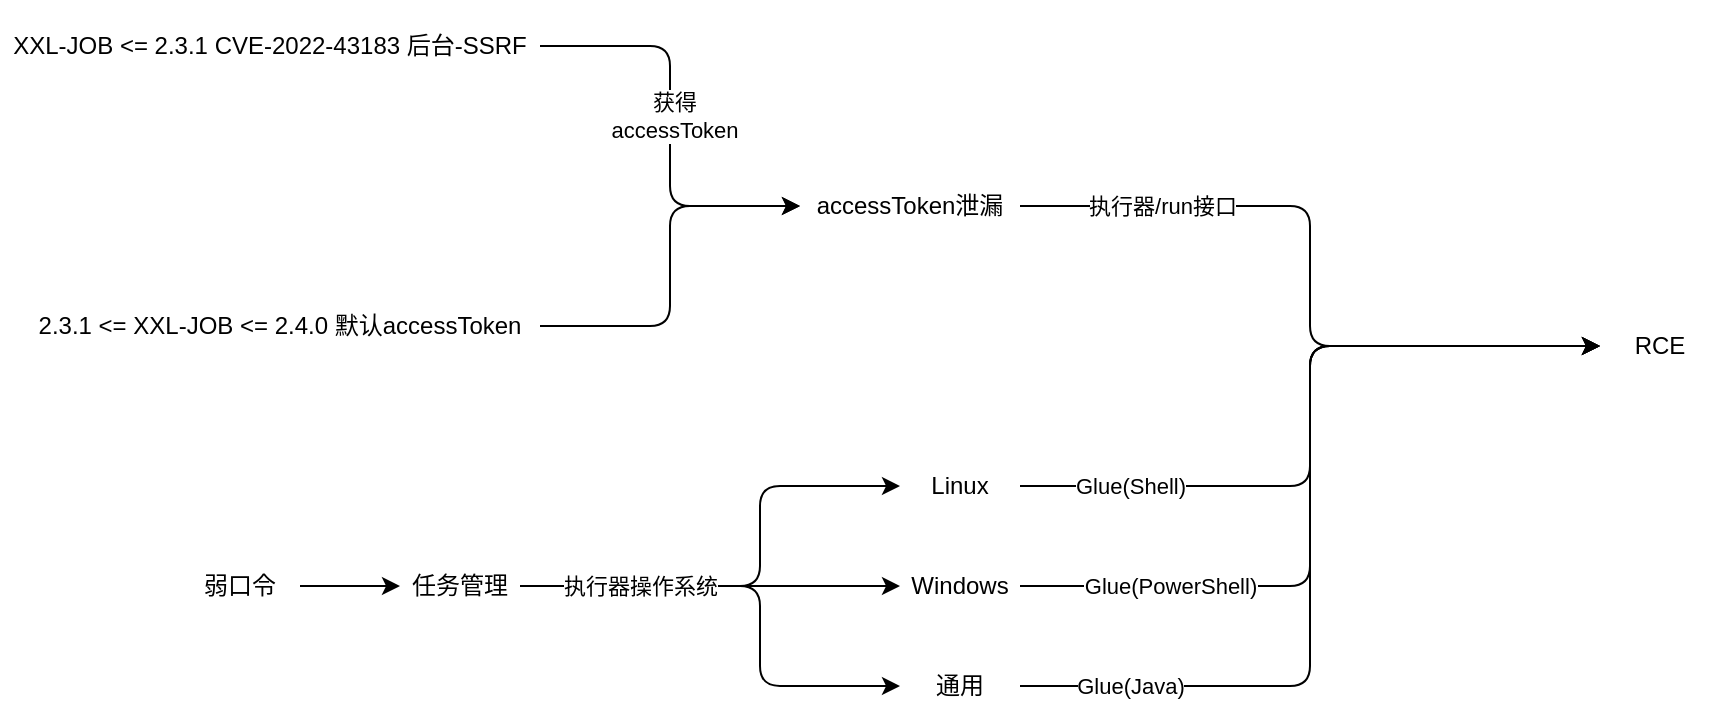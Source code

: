 <mxfile version="24.6.4" type="github">
  <diagram name="第 1 页" id="z8LpnkrI3zzWshshkYRW">
    <mxGraphModel dx="1022" dy="603" grid="1" gridSize="10" guides="1" tooltips="1" connect="1" arrows="1" fold="1" page="1" pageScale="1" pageWidth="2339" pageHeight="3300" math="0" shadow="0">
      <root>
        <mxCell id="0" />
        <mxCell id="1" parent="0" />
        <mxCell id="DTFOu9crb29b5wVysnzj-45" style="edgeStyle=elbowEdgeStyle;shape=connector;rounded=1;orthogonalLoop=1;jettySize=auto;html=1;exitX=1;exitY=0.5;exitDx=0;exitDy=0;strokeColor=default;align=center;verticalAlign=middle;fontFamily=Helvetica;fontSize=11;fontColor=default;labelBackgroundColor=default;endArrow=classic;entryX=0;entryY=0.5;entryDx=0;entryDy=0;" edge="1" parent="1" source="DTFOu9crb29b5wVysnzj-3" target="DTFOu9crb29b5wVysnzj-8">
          <mxGeometry relative="1" as="geometry">
            <mxPoint x="650" y="820" as="targetPoint" />
          </mxGeometry>
        </mxCell>
        <mxCell id="DTFOu9crb29b5wVysnzj-3" value="2.3.1 &amp;lt;= XXL-JOB &amp;lt;= 2.4.0 默认accessToken" style="text;strokeColor=none;align=center;fillColor=none;html=1;verticalAlign=middle;whiteSpace=wrap;rounded=0;" vertex="1" parent="1">
          <mxGeometry x="260" y="910" width="260" height="30" as="geometry" />
        </mxCell>
        <mxCell id="DTFOu9crb29b5wVysnzj-4" value="RCE" style="text;strokeColor=none;align=center;fillColor=none;html=1;verticalAlign=middle;whiteSpace=wrap;rounded=0;" vertex="1" parent="1">
          <mxGeometry x="1050" y="920" width="60" height="30" as="geometry" />
        </mxCell>
        <mxCell id="DTFOu9crb29b5wVysnzj-12" style="edgeStyle=elbowEdgeStyle;rounded=1;orthogonalLoop=1;jettySize=auto;html=1;exitX=1;exitY=0.5;exitDx=0;exitDy=0;entryX=0;entryY=0.5;entryDx=0;entryDy=0;curved=0;" edge="1" parent="1" source="DTFOu9crb29b5wVysnzj-8" target="DTFOu9crb29b5wVysnzj-4">
          <mxGeometry relative="1" as="geometry" />
        </mxCell>
        <mxCell id="DTFOu9crb29b5wVysnzj-16" value="执行器/run接口" style="edgeLabel;html=1;align=center;verticalAlign=middle;resizable=0;points=[];" vertex="1" connectable="0" parent="DTFOu9crb29b5wVysnzj-12">
          <mxGeometry x="-0.647" y="3" relative="1" as="geometry">
            <mxPoint x="7" y="3" as="offset" />
          </mxGeometry>
        </mxCell>
        <mxCell id="DTFOu9crb29b5wVysnzj-8" value="accessToken泄漏" style="text;strokeColor=none;align=center;fillColor=none;html=1;verticalAlign=middle;whiteSpace=wrap;rounded=0;" vertex="1" parent="1">
          <mxGeometry x="650" y="850" width="110" height="30" as="geometry" />
        </mxCell>
        <mxCell id="DTFOu9crb29b5wVysnzj-24" style="edgeStyle=elbowEdgeStyle;rounded=1;orthogonalLoop=1;jettySize=auto;html=1;exitX=1;exitY=0.5;exitDx=0;exitDy=0;entryX=0;entryY=0.5;entryDx=0;entryDy=0;" edge="1" parent="1" source="DTFOu9crb29b5wVysnzj-13" target="DTFOu9crb29b5wVysnzj-23">
          <mxGeometry relative="1" as="geometry" />
        </mxCell>
        <mxCell id="DTFOu9crb29b5wVysnzj-13" value="弱口令" style="text;strokeColor=none;align=center;fillColor=none;html=1;verticalAlign=middle;whiteSpace=wrap;rounded=0;" vertex="1" parent="1">
          <mxGeometry x="340" y="1040" width="60" height="30" as="geometry" />
        </mxCell>
        <mxCell id="DTFOu9crb29b5wVysnzj-29" style="edgeStyle=elbowEdgeStyle;rounded=1;orthogonalLoop=1;jettySize=auto;html=1;exitX=1;exitY=0.5;exitDx=0;exitDy=0;entryX=0;entryY=0.5;entryDx=0;entryDy=0;curved=0;" edge="1" parent="1" source="DTFOu9crb29b5wVysnzj-23" target="DTFOu9crb29b5wVysnzj-26">
          <mxGeometry relative="1" as="geometry" />
        </mxCell>
        <mxCell id="DTFOu9crb29b5wVysnzj-30" style="edgeStyle=elbowEdgeStyle;rounded=1;orthogonalLoop=1;jettySize=auto;html=1;exitX=1;exitY=0.5;exitDx=0;exitDy=0;entryX=0;entryY=0.5;entryDx=0;entryDy=0;curved=0;" edge="1" parent="1" source="DTFOu9crb29b5wVysnzj-23" target="DTFOu9crb29b5wVysnzj-25">
          <mxGeometry relative="1" as="geometry">
            <Array as="points">
              <mxPoint x="630" y="1080" />
            </Array>
          </mxGeometry>
        </mxCell>
        <mxCell id="DTFOu9crb29b5wVysnzj-31" style="edgeStyle=elbowEdgeStyle;rounded=1;orthogonalLoop=1;jettySize=auto;html=1;exitX=1;exitY=0.5;exitDx=0;exitDy=0;entryX=0;entryY=0.5;entryDx=0;entryDy=0;" edge="1" parent="1" source="DTFOu9crb29b5wVysnzj-23" target="DTFOu9crb29b5wVysnzj-27">
          <mxGeometry relative="1" as="geometry">
            <Array as="points">
              <mxPoint x="630" y="1030" />
            </Array>
          </mxGeometry>
        </mxCell>
        <mxCell id="DTFOu9crb29b5wVysnzj-38" value="执行器操作系统" style="edgeLabel;html=1;align=center;verticalAlign=middle;resizable=0;points=[];fontFamily=Helvetica;fontSize=11;fontColor=default;labelBackgroundColor=default;" vertex="1" connectable="0" parent="DTFOu9crb29b5wVysnzj-31">
          <mxGeometry x="-0.607" y="3" relative="1" as="geometry">
            <mxPoint x="13" y="3" as="offset" />
          </mxGeometry>
        </mxCell>
        <mxCell id="DTFOu9crb29b5wVysnzj-23" value="任务管理" style="text;strokeColor=none;align=center;fillColor=none;html=1;verticalAlign=middle;whiteSpace=wrap;rounded=0;" vertex="1" parent="1">
          <mxGeometry x="450" y="1040" width="60" height="30" as="geometry" />
        </mxCell>
        <mxCell id="DTFOu9crb29b5wVysnzj-34" style="edgeStyle=elbowEdgeStyle;rounded=1;orthogonalLoop=1;jettySize=auto;html=1;exitX=1;exitY=0.5;exitDx=0;exitDy=0;entryX=0;entryY=0.5;entryDx=0;entryDy=0;" edge="1" parent="1" source="DTFOu9crb29b5wVysnzj-25" target="DTFOu9crb29b5wVysnzj-4">
          <mxGeometry relative="1" as="geometry" />
        </mxCell>
        <mxCell id="DTFOu9crb29b5wVysnzj-37" value="Glue(Java)" style="edgeLabel;html=1;align=center;verticalAlign=middle;resizable=0;points=[];" vertex="1" connectable="0" parent="DTFOu9crb29b5wVysnzj-34">
          <mxGeometry x="-0.831" y="-2" relative="1" as="geometry">
            <mxPoint x="16" y="-2" as="offset" />
          </mxGeometry>
        </mxCell>
        <mxCell id="DTFOu9crb29b5wVysnzj-25" value="通用" style="text;strokeColor=none;align=center;fillColor=none;html=1;verticalAlign=middle;whiteSpace=wrap;rounded=0;" vertex="1" parent="1">
          <mxGeometry x="700" y="1090" width="60" height="30" as="geometry" />
        </mxCell>
        <mxCell id="DTFOu9crb29b5wVysnzj-33" style="edgeStyle=elbowEdgeStyle;rounded=1;orthogonalLoop=1;jettySize=auto;html=1;exitX=1;exitY=0.5;exitDx=0;exitDy=0;entryX=0;entryY=0.5;entryDx=0;entryDy=0;curved=0;" edge="1" parent="1" source="DTFOu9crb29b5wVysnzj-26" target="DTFOu9crb29b5wVysnzj-4">
          <mxGeometry relative="1" as="geometry" />
        </mxCell>
        <mxCell id="DTFOu9crb29b5wVysnzj-36" value="Glue(PowerShell)" style="edgeLabel;html=1;align=center;verticalAlign=middle;resizable=0;points=[];" vertex="1" connectable="0" parent="DTFOu9crb29b5wVysnzj-33">
          <mxGeometry x="-0.813" y="3" relative="1" as="geometry">
            <mxPoint x="36" y="3" as="offset" />
          </mxGeometry>
        </mxCell>
        <mxCell id="DTFOu9crb29b5wVysnzj-26" value="Windows" style="text;strokeColor=none;align=center;fillColor=none;html=1;verticalAlign=middle;whiteSpace=wrap;rounded=0;" vertex="1" parent="1">
          <mxGeometry x="700" y="1040" width="60" height="30" as="geometry" />
        </mxCell>
        <mxCell id="DTFOu9crb29b5wVysnzj-32" style="edgeStyle=elbowEdgeStyle;rounded=1;orthogonalLoop=1;jettySize=auto;html=1;exitX=1;exitY=0.5;exitDx=0;exitDy=0;entryX=0;entryY=0.5;entryDx=0;entryDy=0;" edge="1" parent="1" source="DTFOu9crb29b5wVysnzj-27" target="DTFOu9crb29b5wVysnzj-4">
          <mxGeometry relative="1" as="geometry" />
        </mxCell>
        <mxCell id="DTFOu9crb29b5wVysnzj-35" value="Glue(Shell)" style="edgeLabel;html=1;align=center;verticalAlign=middle;resizable=0;points=[];" vertex="1" connectable="0" parent="DTFOu9crb29b5wVysnzj-32">
          <mxGeometry x="-0.833" y="3" relative="1" as="geometry">
            <mxPoint x="25" y="3" as="offset" />
          </mxGeometry>
        </mxCell>
        <mxCell id="DTFOu9crb29b5wVysnzj-27" value="Linux" style="text;strokeColor=none;align=center;fillColor=none;html=1;verticalAlign=middle;whiteSpace=wrap;rounded=0;" vertex="1" parent="1">
          <mxGeometry x="700" y="990" width="60" height="30" as="geometry" />
        </mxCell>
        <mxCell id="DTFOu9crb29b5wVysnzj-46" style="edgeStyle=elbowEdgeStyle;shape=connector;rounded=1;orthogonalLoop=1;jettySize=auto;html=1;exitX=1;exitY=0.5;exitDx=0;exitDy=0;entryX=0;entryY=0.5;entryDx=0;entryDy=0;strokeColor=default;align=center;verticalAlign=middle;fontFamily=Helvetica;fontSize=11;fontColor=default;labelBackgroundColor=default;endArrow=classic;" edge="1" parent="1" source="DTFOu9crb29b5wVysnzj-41" target="DTFOu9crb29b5wVysnzj-8">
          <mxGeometry relative="1" as="geometry" />
        </mxCell>
        <mxCell id="DTFOu9crb29b5wVysnzj-47" value="&lt;span style=&quot;text-wrap: wrap;&quot;&gt;获得&lt;/span&gt;&lt;span style=&quot;text-wrap: wrap;&quot;&gt;accessToken&lt;/span&gt;" style="edgeLabel;html=1;align=center;verticalAlign=middle;resizable=0;points=[];fontFamily=Helvetica;fontSize=11;fontColor=default;labelBackgroundColor=default;rotation=0;" vertex="1" connectable="0" parent="DTFOu9crb29b5wVysnzj-46">
          <mxGeometry x="-0.536" relative="1" as="geometry">
            <mxPoint x="18" y="35" as="offset" />
          </mxGeometry>
        </mxCell>
        <mxCell id="DTFOu9crb29b5wVysnzj-41" value="XXL-JOB &amp;lt;= 2.3.1 CVE-2022-43183 后台-SSRF" style="text;strokeColor=none;align=center;fillColor=none;html=1;verticalAlign=middle;whiteSpace=wrap;rounded=0;" vertex="1" parent="1">
          <mxGeometry x="250" y="770" width="270" height="30" as="geometry" />
        </mxCell>
        <mxCell id="DTFOu9crb29b5wVysnzj-48" style="edgeStyle=elbowEdgeStyle;shape=connector;rounded=1;orthogonalLoop=1;jettySize=auto;html=1;exitX=0.75;exitY=0;exitDx=0;exitDy=0;strokeColor=default;align=center;verticalAlign=middle;fontFamily=Helvetica;fontSize=11;fontColor=default;labelBackgroundColor=default;endArrow=classic;" edge="1" parent="1" source="DTFOu9crb29b5wVysnzj-41" target="DTFOu9crb29b5wVysnzj-41">
          <mxGeometry relative="1" as="geometry" />
        </mxCell>
      </root>
    </mxGraphModel>
  </diagram>
</mxfile>
